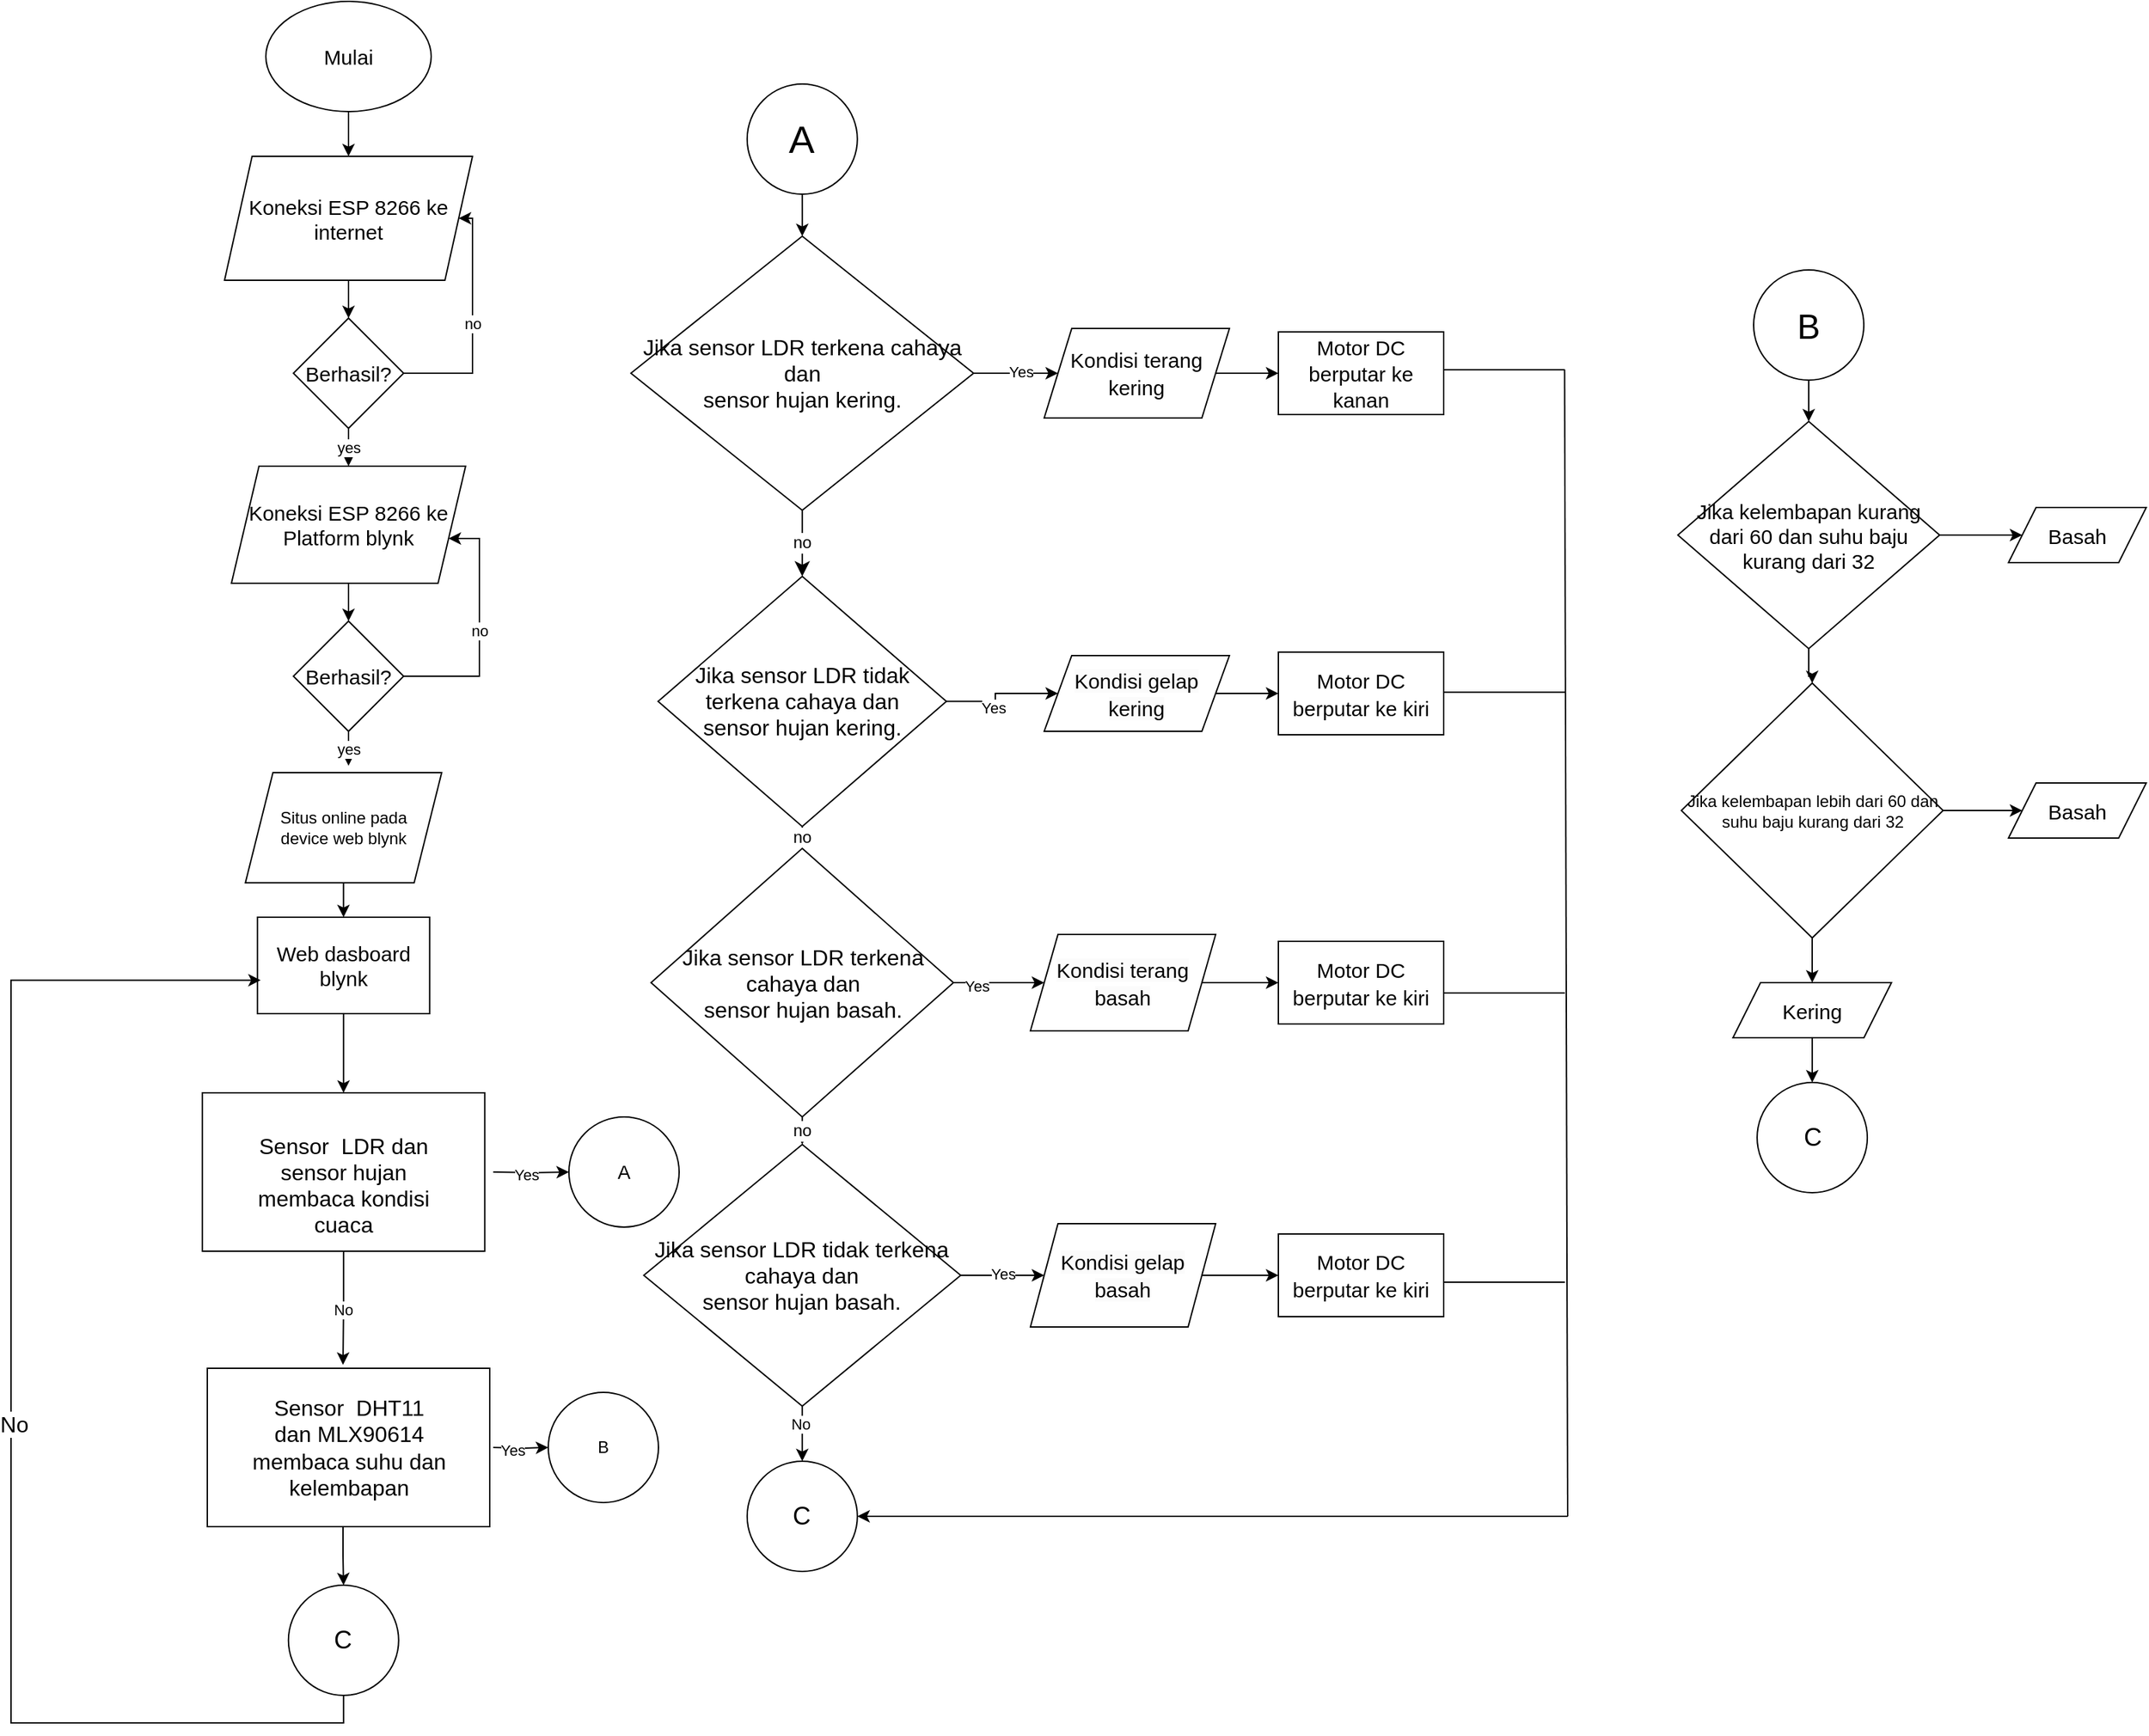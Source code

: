 <mxfile version="21.7.1" type="github">
  <diagram name="Page-1" id="zEenxiM1ftg-XQKxr-S7">
    <mxGraphModel dx="2707" dy="1008" grid="1" gridSize="10" guides="1" tooltips="1" connect="1" arrows="1" fold="1" page="1" pageScale="1" pageWidth="850" pageHeight="1100" math="0" shadow="0">
      <root>
        <mxCell id="0" />
        <mxCell id="1" parent="0" />
        <mxCell id="y-kRnRBMzpcOdpwqVINh-3" value="" style="edgeStyle=orthogonalEdgeStyle;rounded=0;orthogonalLoop=1;jettySize=auto;html=1;" parent="1" source="y-kRnRBMzpcOdpwqVINh-1" target="y-kRnRBMzpcOdpwqVINh-2" edge="1">
          <mxGeometry relative="1" as="geometry" />
        </mxCell>
        <mxCell id="y-kRnRBMzpcOdpwqVINh-1" value="&lt;font style=&quot;font-size: 15px;&quot;&gt;Mulai&lt;/font&gt;" style="ellipse;whiteSpace=wrap;html=1;" parent="1" vertex="1">
          <mxGeometry x="125" y="120" width="120" height="80" as="geometry" />
        </mxCell>
        <mxCell id="y-kRnRBMzpcOdpwqVINh-5" value="" style="edgeStyle=orthogonalEdgeStyle;rounded=0;orthogonalLoop=1;jettySize=auto;html=1;" parent="1" source="y-kRnRBMzpcOdpwqVINh-2" target="y-kRnRBMzpcOdpwqVINh-4" edge="1">
          <mxGeometry relative="1" as="geometry" />
        </mxCell>
        <mxCell id="y-kRnRBMzpcOdpwqVINh-2" value="&lt;font style=&quot;font-size: 15px;&quot;&gt;Koneksi ESP 8266 ke internet&lt;/font&gt;" style="shape=parallelogram;perimeter=parallelogramPerimeter;whiteSpace=wrap;html=1;fixedSize=1;" parent="1" vertex="1">
          <mxGeometry x="95" y="232.5" width="180" height="90" as="geometry" />
        </mxCell>
        <mxCell id="y-kRnRBMzpcOdpwqVINh-6" value="no" style="edgeStyle=orthogonalEdgeStyle;rounded=0;orthogonalLoop=1;jettySize=auto;html=1;entryX=1;entryY=0.5;entryDx=0;entryDy=0;" parent="1" source="y-kRnRBMzpcOdpwqVINh-4" target="y-kRnRBMzpcOdpwqVINh-2" edge="1">
          <mxGeometry relative="1" as="geometry">
            <mxPoint x="255" y="260" as="targetPoint" />
            <Array as="points">
              <mxPoint x="275" y="390" />
              <mxPoint x="275" y="278" />
            </Array>
          </mxGeometry>
        </mxCell>
        <mxCell id="y-kRnRBMzpcOdpwqVINh-8" value="yes" style="edgeStyle=orthogonalEdgeStyle;rounded=0;orthogonalLoop=1;jettySize=auto;html=1;" parent="1" source="y-kRnRBMzpcOdpwqVINh-4" target="y-kRnRBMzpcOdpwqVINh-7" edge="1">
          <mxGeometry relative="1" as="geometry" />
        </mxCell>
        <mxCell id="y-kRnRBMzpcOdpwqVINh-4" value="&lt;font style=&quot;font-size: 15px;&quot;&gt;Berhasil?&lt;/font&gt;" style="rhombus;whiteSpace=wrap;html=1;" parent="1" vertex="1">
          <mxGeometry x="145" y="350" width="80" height="80" as="geometry" />
        </mxCell>
        <mxCell id="y-kRnRBMzpcOdpwqVINh-10" value="" style="edgeStyle=orthogonalEdgeStyle;rounded=0;orthogonalLoop=1;jettySize=auto;html=1;" parent="1" source="y-kRnRBMzpcOdpwqVINh-7" target="y-kRnRBMzpcOdpwqVINh-9" edge="1">
          <mxGeometry relative="1" as="geometry" />
        </mxCell>
        <mxCell id="y-kRnRBMzpcOdpwqVINh-7" value="&lt;font style=&quot;font-size: 15px;&quot;&gt;Koneksi ESP 8266 ke Platform blynk&lt;/font&gt;" style="shape=parallelogram;perimeter=parallelogramPerimeter;whiteSpace=wrap;html=1;fixedSize=1;" parent="1" vertex="1">
          <mxGeometry x="100" y="457.5" width="170" height="85" as="geometry" />
        </mxCell>
        <mxCell id="y-kRnRBMzpcOdpwqVINh-11" value="no" style="edgeStyle=orthogonalEdgeStyle;rounded=0;orthogonalLoop=1;jettySize=auto;html=1;" parent="1" source="y-kRnRBMzpcOdpwqVINh-9" target="y-kRnRBMzpcOdpwqVINh-7" edge="1">
          <mxGeometry relative="1" as="geometry">
            <mxPoint x="295" y="500" as="targetPoint" />
            <Array as="points">
              <mxPoint x="280" y="610" />
              <mxPoint x="280" y="510" />
            </Array>
          </mxGeometry>
        </mxCell>
        <mxCell id="y-kRnRBMzpcOdpwqVINh-13" value="yes" style="edgeStyle=orthogonalEdgeStyle;rounded=0;orthogonalLoop=1;jettySize=auto;html=1;" parent="1" source="y-kRnRBMzpcOdpwqVINh-9" edge="1">
          <mxGeometry relative="1" as="geometry">
            <mxPoint x="185" y="675" as="targetPoint" />
          </mxGeometry>
        </mxCell>
        <mxCell id="y-kRnRBMzpcOdpwqVINh-9" value="&lt;font style=&quot;font-size: 15px;&quot;&gt;Berhasil?&lt;/font&gt;" style="rhombus;whiteSpace=wrap;html=1;" parent="1" vertex="1">
          <mxGeometry x="145" y="570" width="80" height="80" as="geometry" />
        </mxCell>
        <mxCell id="Hu6h2j4dnfVAz4pyyh7L-17" value="" style="edgeStyle=orthogonalEdgeStyle;rounded=0;orthogonalLoop=1;jettySize=auto;html=1;entryX=0.5;entryY=0;entryDx=0;entryDy=0;" parent="1" source="y-kRnRBMzpcOdpwqVINh-14" edge="1" target="k7QPdJe9UzR1dH5lynNa-6">
          <mxGeometry relative="1" as="geometry">
            <mxPoint x="181.4" y="890" as="targetPoint" />
          </mxGeometry>
        </mxCell>
        <mxCell id="y-kRnRBMzpcOdpwqVINh-14" value="&lt;font style=&quot;font-size: 15px;&quot;&gt;Web dasboard blynk&lt;/font&gt;" style="whiteSpace=wrap;html=1;" parent="1" vertex="1">
          <mxGeometry x="118.88" y="785" width="125" height="70" as="geometry" />
        </mxCell>
        <mxCell id="LXjlzk6qOp_CAhSYUygN-18" value="no" style="edgeStyle=none;curved=1;rounded=0;orthogonalLoop=1;jettySize=auto;html=1;fontSize=12;startSize=8;endSize=8;" parent="1" source="LXjlzk6qOp_CAhSYUygN-7" target="LXjlzk6qOp_CAhSYUygN-9" edge="1">
          <mxGeometry relative="1" as="geometry" />
        </mxCell>
        <mxCell id="kVnSp6W64oNAchR3ILVk-42" value="" style="edgeStyle=orthogonalEdgeStyle;rounded=0;orthogonalLoop=1;jettySize=auto;html=1;" parent="1" source="LXjlzk6qOp_CAhSYUygN-7" target="LXjlzk6qOp_CAhSYUygN-26" edge="1">
          <mxGeometry relative="1" as="geometry" />
        </mxCell>
        <mxCell id="_Yrf91hZ7ac_h7BNguDA-3" value="Yes" style="edgeLabel;html=1;align=center;verticalAlign=middle;resizable=0;points=[];" parent="kVnSp6W64oNAchR3ILVk-42" vertex="1" connectable="0">
          <mxGeometry x="0.093" y="1" relative="1" as="geometry">
            <mxPoint as="offset" />
          </mxGeometry>
        </mxCell>
        <mxCell id="LXjlzk6qOp_CAhSYUygN-7" value="&lt;font style=&quot;font-size: 16px;&quot;&gt;Jika sensor LDR terkena cahaya dan&lt;br&gt;sensor hujan kering.&lt;/font&gt;" style="rhombus;whiteSpace=wrap;html=1;rounded=0;fontSize=16;" parent="1" vertex="1">
          <mxGeometry x="390" y="290.5" width="248.75" height="199" as="geometry" />
        </mxCell>
        <mxCell id="LXjlzk6qOp_CAhSYUygN-19" value="no" style="edgeStyle=none;curved=1;rounded=0;orthogonalLoop=1;jettySize=auto;html=1;fontSize=12;startSize=8;endSize=8;" parent="1" source="LXjlzk6qOp_CAhSYUygN-9" target="LXjlzk6qOp_CAhSYUygN-10" edge="1">
          <mxGeometry relative="1" as="geometry" />
        </mxCell>
        <mxCell id="kVnSp6W64oNAchR3ILVk-43" value="" style="edgeStyle=orthogonalEdgeStyle;rounded=0;orthogonalLoop=1;jettySize=auto;html=1;" parent="1" source="LXjlzk6qOp_CAhSYUygN-9" target="LXjlzk6qOp_CAhSYUygN-28" edge="1">
          <mxGeometry relative="1" as="geometry" />
        </mxCell>
        <mxCell id="_Yrf91hZ7ac_h7BNguDA-4" value="Yes" style="edgeLabel;html=1;align=center;verticalAlign=middle;resizable=0;points=[];" parent="kVnSp6W64oNAchR3ILVk-43" vertex="1" connectable="0">
          <mxGeometry x="-0.216" y="-4" relative="1" as="geometry">
            <mxPoint as="offset" />
          </mxGeometry>
        </mxCell>
        <mxCell id="LXjlzk6qOp_CAhSYUygN-9" value="Jika sensor LDR tidak terkena cahaya dan&lt;br style=&quot;border-color: var(--border-color);&quot;&gt;sensor hujan kering." style="rhombus;whiteSpace=wrap;html=1;rounded=0;fontSize=16;" parent="1" vertex="1">
          <mxGeometry x="409.72" y="537.5" width="209.29" height="181.59" as="geometry" />
        </mxCell>
        <mxCell id="LXjlzk6qOp_CAhSYUygN-20" value="no" style="edgeStyle=none;curved=1;rounded=0;orthogonalLoop=1;jettySize=auto;html=1;fontSize=12;startSize=8;endSize=8;" parent="1" source="LXjlzk6qOp_CAhSYUygN-10" target="LXjlzk6qOp_CAhSYUygN-11" edge="1">
          <mxGeometry relative="1" as="geometry" />
        </mxCell>
        <mxCell id="kVnSp6W64oNAchR3ILVk-44" value="" style="edgeStyle=orthogonalEdgeStyle;rounded=0;orthogonalLoop=1;jettySize=auto;html=1;" parent="1" source="LXjlzk6qOp_CAhSYUygN-10" target="LXjlzk6qOp_CAhSYUygN-30" edge="1">
          <mxGeometry relative="1" as="geometry" />
        </mxCell>
        <mxCell id="_Yrf91hZ7ac_h7BNguDA-5" value="Yes" style="edgeLabel;html=1;align=center;verticalAlign=middle;resizable=0;points=[];" parent="kVnSp6W64oNAchR3ILVk-44" vertex="1" connectable="0">
          <mxGeometry x="-0.488" y="-2" relative="1" as="geometry">
            <mxPoint as="offset" />
          </mxGeometry>
        </mxCell>
        <mxCell id="LXjlzk6qOp_CAhSYUygN-10" value="Jika sensor LDR terkena cahaya dan&lt;br style=&quot;border-color: var(--border-color);&quot;&gt;sensor hujan basah." style="rhombus;whiteSpace=wrap;html=1;rounded=0;fontSize=16;" parent="1" vertex="1">
          <mxGeometry x="404.61" y="735" width="219.51" height="195" as="geometry" />
        </mxCell>
        <mxCell id="Hu6h2j4dnfVAz4pyyh7L-6" value="" style="edgeStyle=orthogonalEdgeStyle;rounded=0;orthogonalLoop=1;jettySize=auto;html=1;" parent="1" source="LXjlzk6qOp_CAhSYUygN-11" target="LXjlzk6qOp_CAhSYUygN-32" edge="1">
          <mxGeometry relative="1" as="geometry" />
        </mxCell>
        <mxCell id="Hu6h2j4dnfVAz4pyyh7L-7" value="Yes" style="edgeLabel;html=1;align=center;verticalAlign=middle;resizable=0;points=[];" parent="Hu6h2j4dnfVAz4pyyh7L-6" vertex="1" connectable="0">
          <mxGeometry x="-0.014" y="1" relative="1" as="geometry">
            <mxPoint as="offset" />
          </mxGeometry>
        </mxCell>
        <mxCell id="Hu6h2j4dnfVAz4pyyh7L-8" value="" style="edgeStyle=orthogonalEdgeStyle;rounded=0;orthogonalLoop=1;jettySize=auto;html=1;" parent="1" source="LXjlzk6qOp_CAhSYUygN-11" target="kVnSp6W64oNAchR3ILVk-64" edge="1">
          <mxGeometry relative="1" as="geometry" />
        </mxCell>
        <mxCell id="Hu6h2j4dnfVAz4pyyh7L-9" value="No" style="edgeLabel;html=1;align=center;verticalAlign=middle;resizable=0;points=[];" parent="Hu6h2j4dnfVAz4pyyh7L-8" vertex="1" connectable="0">
          <mxGeometry x="-0.388" y="-2" relative="1" as="geometry">
            <mxPoint as="offset" />
          </mxGeometry>
        </mxCell>
        <mxCell id="LXjlzk6qOp_CAhSYUygN-11" value="Jika sensor LDR tidak terkena cahaya dan&lt;br style=&quot;border-color: var(--border-color);&quot;&gt;sensor hujan basah." style="rhombus;whiteSpace=wrap;html=1;rounded=0;fontSize=16;" parent="1" vertex="1">
          <mxGeometry x="399.34" y="950" width="230.06" height="190" as="geometry" />
        </mxCell>
        <mxCell id="kVnSp6W64oNAchR3ILVk-49" value="" style="edgeStyle=orthogonalEdgeStyle;rounded=0;orthogonalLoop=1;jettySize=auto;html=1;" parent="1" source="LXjlzk6qOp_CAhSYUygN-26" target="LXjlzk6qOp_CAhSYUygN-35" edge="1">
          <mxGeometry relative="1" as="geometry" />
        </mxCell>
        <mxCell id="LXjlzk6qOp_CAhSYUygN-26" value="&lt;font style=&quot;font-size: 15px;&quot;&gt;Kondisi terang kering&lt;/font&gt;" style="shape=parallelogram;perimeter=parallelogramPerimeter;whiteSpace=wrap;html=1;fixedSize=1;fontSize=16;rounded=0;" parent="1" vertex="1">
          <mxGeometry x="690" y="357.5" width="134.47" height="65" as="geometry" />
        </mxCell>
        <mxCell id="kVnSp6W64oNAchR3ILVk-50" value="" style="edgeStyle=orthogonalEdgeStyle;rounded=0;orthogonalLoop=1;jettySize=auto;html=1;" parent="1" source="LXjlzk6qOp_CAhSYUygN-28" target="LXjlzk6qOp_CAhSYUygN-37" edge="1">
          <mxGeometry relative="1" as="geometry" />
        </mxCell>
        <mxCell id="LXjlzk6qOp_CAhSYUygN-28" value="&lt;span style=&quot;color: rgb(0, 0, 0); font-family: Helvetica; font-style: normal; font-variant-ligatures: normal; font-variant-caps: normal; font-weight: 400; letter-spacing: normal; orphans: 2; text-align: center; text-indent: 0px; text-transform: none; widows: 2; word-spacing: 0px; -webkit-text-stroke-width: 0px; background-color: rgb(251, 251, 251); text-decoration-thickness: initial; text-decoration-style: initial; text-decoration-color: initial; float: none; display: inline !important;&quot;&gt;&lt;font style=&quot;font-size: 15px;&quot;&gt;Kondisi gelap kering&lt;/font&gt;&lt;/span&gt;" style="shape=parallelogram;perimeter=parallelogramPerimeter;whiteSpace=wrap;html=1;fixedSize=1;fontSize=16;rounded=0;" parent="1" vertex="1">
          <mxGeometry x="690" y="595" width="134.47" height="55" as="geometry" />
        </mxCell>
        <mxCell id="kVnSp6W64oNAchR3ILVk-51" value="" style="edgeStyle=orthogonalEdgeStyle;rounded=0;orthogonalLoop=1;jettySize=auto;html=1;" parent="1" source="LXjlzk6qOp_CAhSYUygN-30" target="LXjlzk6qOp_CAhSYUygN-38" edge="1">
          <mxGeometry relative="1" as="geometry" />
        </mxCell>
        <mxCell id="LXjlzk6qOp_CAhSYUygN-30" value="&lt;span style=&quot;color: rgb(0, 0, 0); font-family: Helvetica; font-style: normal; font-variant-ligatures: normal; font-variant-caps: normal; font-weight: 400; letter-spacing: normal; orphans: 2; text-align: center; text-indent: 0px; text-transform: none; widows: 2; word-spacing: 0px; -webkit-text-stroke-width: 0px; background-color: rgb(251, 251, 251); text-decoration-thickness: initial; text-decoration-style: initial; text-decoration-color: initial; float: none; display: inline !important;&quot;&gt;&lt;font style=&quot;font-size: 15px;&quot;&gt;Kondisi terang basah&lt;/font&gt;&lt;/span&gt;" style="shape=parallelogram;perimeter=parallelogramPerimeter;whiteSpace=wrap;html=1;fixedSize=1;fontSize=16;rounded=0;" parent="1" vertex="1">
          <mxGeometry x="680" y="797.5" width="134.47" height="70" as="geometry" />
        </mxCell>
        <mxCell id="Hu6h2j4dnfVAz4pyyh7L-3" style="edgeStyle=orthogonalEdgeStyle;rounded=0;orthogonalLoop=1;jettySize=auto;html=1;entryX=0;entryY=0.5;entryDx=0;entryDy=0;" parent="1" source="LXjlzk6qOp_CAhSYUygN-32" target="LXjlzk6qOp_CAhSYUygN-39" edge="1">
          <mxGeometry relative="1" as="geometry" />
        </mxCell>
        <mxCell id="LXjlzk6qOp_CAhSYUygN-32" value="&lt;span style=&quot;color: rgb(0, 0, 0); font-family: Helvetica; font-style: normal; font-variant-ligatures: normal; font-variant-caps: normal; font-weight: 400; letter-spacing: normal; orphans: 2; text-align: center; text-indent: 0px; text-transform: none; widows: 2; word-spacing: 0px; -webkit-text-stroke-width: 0px; background-color: rgb(251, 251, 251); text-decoration-thickness: initial; text-decoration-style: initial; text-decoration-color: initial; float: none; display: inline !important;&quot;&gt;&lt;font style=&quot;font-size: 15px;&quot;&gt;Kondisi gelap basah&lt;/font&gt;&lt;/span&gt;" style="shape=parallelogram;perimeter=parallelogramPerimeter;whiteSpace=wrap;html=1;fixedSize=1;fontSize=16;rounded=0;" parent="1" vertex="1">
          <mxGeometry x="680" y="1007.5" width="134.47" height="75" as="geometry" />
        </mxCell>
        <mxCell id="LXjlzk6qOp_CAhSYUygN-35" value="&lt;font style=&quot;font-size: 15px;&quot;&gt;Motor DC berputar ke kanan&lt;/font&gt;" style="whiteSpace=wrap;html=1;fontSize=16;rounded=0;" parent="1" vertex="1">
          <mxGeometry x="860" y="360" width="120" height="60" as="geometry" />
        </mxCell>
        <mxCell id="LXjlzk6qOp_CAhSYUygN-37" value="&lt;font style=&quot;font-size: 15px;&quot;&gt;Motor DC berputar ke kiri&lt;/font&gt;" style="whiteSpace=wrap;html=1;fontSize=16;rounded=0;" parent="1" vertex="1">
          <mxGeometry x="860" y="592.5" width="120" height="60" as="geometry" />
        </mxCell>
        <mxCell id="LXjlzk6qOp_CAhSYUygN-38" value="&lt;font style=&quot;font-size: 15px;&quot;&gt;Motor DC berputar ke kiri&lt;/font&gt;" style="whiteSpace=wrap;html=1;fontSize=16;rounded=0;" parent="1" vertex="1">
          <mxGeometry x="860" y="802.5" width="120" height="60" as="geometry" />
        </mxCell>
        <mxCell id="LXjlzk6qOp_CAhSYUygN-39" value="&lt;font style=&quot;font-size: 15px;&quot;&gt;Motor DC berputar ke kiri&lt;/font&gt;" style="whiteSpace=wrap;html=1;fontSize=16;rounded=0;" parent="1" vertex="1">
          <mxGeometry x="860" y="1015" width="120" height="60" as="geometry" />
        </mxCell>
        <mxCell id="Hu6h2j4dnfVAz4pyyh7L-15" style="edgeStyle=orthogonalEdgeStyle;rounded=0;orthogonalLoop=1;jettySize=auto;html=1;entryX=0.5;entryY=0;entryDx=0;entryDy=0;" parent="1" source="kVnSp6W64oNAchR3ILVk-6" target="LXjlzk6qOp_CAhSYUygN-7" edge="1">
          <mxGeometry relative="1" as="geometry" />
        </mxCell>
        <mxCell id="kVnSp6W64oNAchR3ILVk-6" value="&lt;font style=&quot;font-size: 28px;&quot;&gt;A&lt;/font&gt;" style="ellipse;whiteSpace=wrap;html=1;" parent="1" vertex="1">
          <mxGeometry x="474.37" y="180" width="80" height="80" as="geometry" />
        </mxCell>
        <mxCell id="kVnSp6W64oNAchR3ILVk-26" value="" style="edgeStyle=orthogonalEdgeStyle;rounded=0;orthogonalLoop=1;jettySize=auto;html=1;" parent="1" source="kVnSp6W64oNAchR3ILVk-14" target="kVnSp6W64oNAchR3ILVk-15" edge="1">
          <mxGeometry relative="1" as="geometry" />
        </mxCell>
        <mxCell id="kVnSp6W64oNAchR3ILVk-14" value="&lt;font style=&quot;font-size: 25px;&quot;&gt;B&lt;/font&gt;" style="ellipse;whiteSpace=wrap;html=1;aspect=fixed;" parent="1" vertex="1">
          <mxGeometry x="1205" y="315" width="80" height="80" as="geometry" />
        </mxCell>
        <mxCell id="kVnSp6W64oNAchR3ILVk-24" value="" style="edgeStyle=orthogonalEdgeStyle;rounded=0;orthogonalLoop=1;jettySize=auto;html=1;" parent="1" source="kVnSp6W64oNAchR3ILVk-15" target="kVnSp6W64oNAchR3ILVk-19" edge="1">
          <mxGeometry relative="1" as="geometry" />
        </mxCell>
        <mxCell id="kVnSp6W64oNAchR3ILVk-29" value="" style="edgeStyle=orthogonalEdgeStyle;rounded=0;orthogonalLoop=1;jettySize=auto;html=1;" parent="1" source="kVnSp6W64oNAchR3ILVk-15" target="kVnSp6W64oNAchR3ILVk-28" edge="1">
          <mxGeometry relative="1" as="geometry" />
        </mxCell>
        <mxCell id="kVnSp6W64oNAchR3ILVk-15" value="&lt;font style=&quot;font-size: 15px;&quot;&gt;Jika kelembapan kurang dari 60 dan suhu baju kurang dari 32&lt;/font&gt;" style="rhombus;whiteSpace=wrap;html=1;" parent="1" vertex="1">
          <mxGeometry x="1150" y="425" width="190" height="165" as="geometry" />
        </mxCell>
        <mxCell id="kVnSp6W64oNAchR3ILVk-31" value="" style="edgeStyle=orthogonalEdgeStyle;rounded=0;orthogonalLoop=1;jettySize=auto;html=1;" parent="1" source="kVnSp6W64oNAchR3ILVk-19" target="kVnSp6W64oNAchR3ILVk-30" edge="1">
          <mxGeometry relative="1" as="geometry" />
        </mxCell>
        <mxCell id="kVnSp6W64oNAchR3ILVk-33" value="" style="edgeStyle=orthogonalEdgeStyle;rounded=0;orthogonalLoop=1;jettySize=auto;html=1;" parent="1" source="kVnSp6W64oNAchR3ILVk-19" target="kVnSp6W64oNAchR3ILVk-32" edge="1">
          <mxGeometry relative="1" as="geometry" />
        </mxCell>
        <mxCell id="kVnSp6W64oNAchR3ILVk-19" value="Jika kelembapan lebih dari 60 dan suhu baju kurang dari 32" style="rhombus;whiteSpace=wrap;html=1;" parent="1" vertex="1">
          <mxGeometry x="1152.54" y="615" width="190" height="185" as="geometry" />
        </mxCell>
        <mxCell id="kVnSp6W64oNAchR3ILVk-28" value="&lt;font style=&quot;font-size: 15px;&quot;&gt;Basah&lt;/font&gt;" style="shape=parallelogram;perimeter=parallelogramPerimeter;whiteSpace=wrap;html=1;fixedSize=1;" parent="1" vertex="1">
          <mxGeometry x="1390" y="487.5" width="100" height="40" as="geometry" />
        </mxCell>
        <mxCell id="kVnSp6W64oNAchR3ILVk-30" value="&lt;font style=&quot;font-size: 15px;&quot;&gt;Basah&lt;/font&gt;" style="shape=parallelogram;perimeter=parallelogramPerimeter;whiteSpace=wrap;html=1;fixedSize=1;" parent="1" vertex="1">
          <mxGeometry x="1390" y="687.5" width="100" height="40" as="geometry" />
        </mxCell>
        <mxCell id="kVnSp6W64oNAchR3ILVk-63" value="" style="edgeStyle=orthogonalEdgeStyle;rounded=0;orthogonalLoop=1;jettySize=auto;html=1;" parent="1" source="kVnSp6W64oNAchR3ILVk-32" target="kVnSp6W64oNAchR3ILVk-62" edge="1">
          <mxGeometry relative="1" as="geometry" />
        </mxCell>
        <mxCell id="kVnSp6W64oNAchR3ILVk-32" value="&lt;font style=&quot;font-size: 15px;&quot;&gt;Kering&lt;/font&gt;" style="shape=parallelogram;perimeter=parallelogramPerimeter;whiteSpace=wrap;html=1;fixedSize=1;" parent="1" vertex="1">
          <mxGeometry x="1190" y="832.5" width="115.07" height="40" as="geometry" />
        </mxCell>
        <mxCell id="kVnSp6W64oNAchR3ILVk-62" value="&lt;span style=&quot;font-size: 18px;&quot;&gt;C&lt;/span&gt;" style="ellipse;whiteSpace=wrap;html=1;" parent="1" vertex="1">
          <mxGeometry x="1207.535" y="905" width="80" height="80" as="geometry" />
        </mxCell>
        <mxCell id="kVnSp6W64oNAchR3ILVk-64" value="&lt;font style=&quot;font-size: 18px;&quot;&gt;C&lt;/font&gt;" style="ellipse;whiteSpace=wrap;html=1;" parent="1" vertex="1">
          <mxGeometry x="474.375" y="1180" width="80" height="80" as="geometry" />
        </mxCell>
        <mxCell id="_Yrf91hZ7ac_h7BNguDA-2" value="" style="endArrow=none;html=1;rounded=0;" parent="1" edge="1">
          <mxGeometry width="50" height="50" relative="1" as="geometry">
            <mxPoint x="1070" y="1220" as="sourcePoint" />
            <mxPoint x="1067.76" y="387.5" as="targetPoint" />
          </mxGeometry>
        </mxCell>
        <mxCell id="Hu6h2j4dnfVAz4pyyh7L-14" value="" style="endArrow=none;html=1;rounded=0;exitX=1;exitY=0.5;exitDx=0;exitDy=0;" parent="1" edge="1">
          <mxGeometry width="50" height="50" relative="1" as="geometry">
            <mxPoint x="980" y="621.59" as="sourcePoint" />
            <mxPoint x="1068" y="621.59" as="targetPoint" />
          </mxGeometry>
        </mxCell>
        <mxCell id="Hu6h2j4dnfVAz4pyyh7L-27" value="&lt;font style=&quot;font-size: 14px;&quot;&gt;A&lt;/font&gt;" style="ellipse;whiteSpace=wrap;html=1;" parent="1" vertex="1">
          <mxGeometry x="344.995" y="930" width="80" height="80" as="geometry" />
        </mxCell>
        <mxCell id="Hu6h2j4dnfVAz4pyyh7L-39" value="" style="edgeStyle=orthogonalEdgeStyle;rounded=0;orthogonalLoop=1;jettySize=auto;html=1;" parent="1" source="Hu6h2j4dnfVAz4pyyh7L-38" target="y-kRnRBMzpcOdpwqVINh-14" edge="1">
          <mxGeometry relative="1" as="geometry" />
        </mxCell>
        <mxCell id="Hu6h2j4dnfVAz4pyyh7L-38" value="Situs online pada&lt;br&gt;device web blynk" style="shape=parallelogram;perimeter=parallelogramPerimeter;whiteSpace=wrap;html=1;fixedSize=1;" parent="1" vertex="1">
          <mxGeometry x="110.13" y="680" width="142.5" height="80" as="geometry" />
        </mxCell>
        <mxCell id="Hu6h2j4dnfVAz4pyyh7L-43" value="" style="edgeStyle=orthogonalEdgeStyle;rounded=0;orthogonalLoop=1;jettySize=auto;html=1;" parent="1" source="k7QPdJe9UzR1dH5lynNa-6" edge="1">
          <mxGeometry relative="1" as="geometry">
            <mxPoint x="181" y="1110" as="targetPoint" />
            <mxPoint x="181.429" y="1049.964" as="sourcePoint" />
          </mxGeometry>
        </mxCell>
        <mxCell id="Hu6h2j4dnfVAz4pyyh7L-45" value="No" style="edgeLabel;html=1;align=center;verticalAlign=middle;resizable=0;points=[];" parent="Hu6h2j4dnfVAz4pyyh7L-43" vertex="1" connectable="0">
          <mxGeometry x="0.021" y="-1" relative="1" as="geometry">
            <mxPoint as="offset" />
          </mxGeometry>
        </mxCell>
        <mxCell id="Hu6h2j4dnfVAz4pyyh7L-44" value="" style="edgeStyle=orthogonalEdgeStyle;rounded=0;orthogonalLoop=1;jettySize=auto;html=1;" parent="1" target="Hu6h2j4dnfVAz4pyyh7L-27" edge="1">
          <mxGeometry relative="1" as="geometry">
            <mxPoint x="290.0" y="970" as="sourcePoint" />
          </mxGeometry>
        </mxCell>
        <mxCell id="Hu6h2j4dnfVAz4pyyh7L-46" value="Yes" style="edgeLabel;html=1;align=center;verticalAlign=middle;resizable=0;points=[];" parent="Hu6h2j4dnfVAz4pyyh7L-44" vertex="1" connectable="0">
          <mxGeometry x="-0.145" y="-1" relative="1" as="geometry">
            <mxPoint as="offset" />
          </mxGeometry>
        </mxCell>
        <mxCell id="Hu6h2j4dnfVAz4pyyh7L-47" value="" style="endArrow=none;html=1;rounded=0;exitX=1;exitY=0.5;exitDx=0;exitDy=0;" parent="1" edge="1">
          <mxGeometry width="50" height="50" relative="1" as="geometry">
            <mxPoint x="980" y="387.5" as="sourcePoint" />
            <mxPoint x="1068" y="387.5" as="targetPoint" />
          </mxGeometry>
        </mxCell>
        <mxCell id="Hu6h2j4dnfVAz4pyyh7L-54" value="" style="edgeStyle=orthogonalEdgeStyle;rounded=0;orthogonalLoop=1;jettySize=auto;html=1;" parent="1" target="Hu6h2j4dnfVAz4pyyh7L-53" edge="1">
          <mxGeometry relative="1" as="geometry">
            <mxPoint x="290.0" y="1170" as="sourcePoint" />
          </mxGeometry>
        </mxCell>
        <mxCell id="gNb4n_riWi-4zhmhALAo-2" value="Yes" style="edgeLabel;html=1;align=center;verticalAlign=middle;resizable=0;points=[];" parent="Hu6h2j4dnfVAz4pyyh7L-54" vertex="1" connectable="0">
          <mxGeometry x="-0.305" y="-1" relative="1" as="geometry">
            <mxPoint as="offset" />
          </mxGeometry>
        </mxCell>
        <mxCell id="dsXdGWLYEAB62rZqZ-uf-1" style="edgeStyle=orthogonalEdgeStyle;rounded=0;orthogonalLoop=1;jettySize=auto;html=1;entryX=0.019;entryY=0.653;entryDx=0;entryDy=0;entryPerimeter=0;exitX=0.5;exitY=1;exitDx=0;exitDy=0;" parent="1" source="k7QPdJe9UzR1dH5lynNa-1" edge="1" target="y-kRnRBMzpcOdpwqVINh-14">
          <mxGeometry relative="1" as="geometry">
            <mxPoint x="110" y="840" as="targetPoint" />
            <Array as="points">
              <mxPoint x="181" y="1370" />
              <mxPoint x="-60" y="1370" />
              <mxPoint x="-60" y="831" />
            </Array>
            <mxPoint x="180" y="1370" as="sourcePoint" />
          </mxGeometry>
        </mxCell>
        <mxCell id="dsXdGWLYEAB62rZqZ-uf-2" value="&lt;font style=&quot;font-size: 16px;&quot;&gt;No&lt;/font&gt;" style="edgeLabel;html=1;align=center;verticalAlign=middle;resizable=0;points=[];" parent="dsXdGWLYEAB62rZqZ-uf-1" vertex="1" connectable="0">
          <mxGeometry x="-0.025" y="-2" relative="1" as="geometry">
            <mxPoint as="offset" />
          </mxGeometry>
        </mxCell>
        <mxCell id="k7QPdJe9UzR1dH5lynNa-2" value="" style="edgeStyle=orthogonalEdgeStyle;rounded=0;orthogonalLoop=1;jettySize=auto;html=1;" edge="1" parent="1" source="k7QPdJe9UzR1dH5lynNa-7" target="k7QPdJe9UzR1dH5lynNa-1">
          <mxGeometry relative="1" as="geometry">
            <mxPoint x="181.429" y="1249.964" as="sourcePoint" />
            <Array as="points">
              <mxPoint x="181" y="1249" />
            </Array>
          </mxGeometry>
        </mxCell>
        <mxCell id="Hu6h2j4dnfVAz4pyyh7L-53" value="B" style="ellipse;whiteSpace=wrap;html=1;" parent="1" vertex="1">
          <mxGeometry x="330" y="1130" width="80" height="80" as="geometry" />
        </mxCell>
        <mxCell id="gNb4n_riWi-4zhmhALAo-9" value="" style="endArrow=none;html=1;rounded=0;exitX=1;exitY=0.5;exitDx=0;exitDy=0;" parent="1" edge="1">
          <mxGeometry width="50" height="50" relative="1" as="geometry">
            <mxPoint x="980" y="840" as="sourcePoint" />
            <mxPoint x="1068" y="840" as="targetPoint" />
          </mxGeometry>
        </mxCell>
        <mxCell id="gNb4n_riWi-4zhmhALAo-10" value="" style="endArrow=none;html=1;rounded=0;exitX=1;exitY=0.5;exitDx=0;exitDy=0;" parent="1" edge="1">
          <mxGeometry width="50" height="50" relative="1" as="geometry">
            <mxPoint x="980" y="1050" as="sourcePoint" />
            <mxPoint x="1068" y="1050" as="targetPoint" />
          </mxGeometry>
        </mxCell>
        <mxCell id="gNb4n_riWi-4zhmhALAo-11" value="" style="endArrow=classic;html=1;rounded=0;entryX=1;entryY=0.5;entryDx=0;entryDy=0;" parent="1" target="kVnSp6W64oNAchR3ILVk-64" edge="1">
          <mxGeometry width="50" height="50" relative="1" as="geometry">
            <mxPoint x="1070" y="1220" as="sourcePoint" />
            <mxPoint x="824.47" y="1210" as="targetPoint" />
          </mxGeometry>
        </mxCell>
        <mxCell id="k7QPdJe9UzR1dH5lynNa-1" value="&lt;font style=&quot;font-size: 18px;&quot;&gt;C&lt;/font&gt;" style="ellipse;whiteSpace=wrap;html=1;" vertex="1" parent="1">
          <mxGeometry x="141.385" y="1270" width="80" height="80" as="geometry" />
        </mxCell>
        <mxCell id="k7QPdJe9UzR1dH5lynNa-6" value="&lt;font style=&quot;font-size: 16px;&quot;&gt;&lt;br style=&quot;border-color: var(--border-color);&quot;&gt;Sensor&amp;nbsp; LDR dan&lt;br style=&quot;border-color: var(--border-color);&quot;&gt;sensor hujan&lt;br style=&quot;border-color: var(--border-color);&quot;&gt;membaca kondisi&lt;br style=&quot;border-color: var(--border-color);&quot;&gt;cuaca&lt;/font&gt;" style="rounded=0;whiteSpace=wrap;html=1;" vertex="1" parent="1">
          <mxGeometry x="78.88" y="912.5" width="205" height="115" as="geometry" />
        </mxCell>
        <mxCell id="k7QPdJe9UzR1dH5lynNa-7" value="&lt;font style=&quot;font-size: 16px;&quot;&gt;Sensor&amp;nbsp; DHT11&lt;br style=&quot;border-color: var(--border-color);&quot;&gt;dan MLX90614&lt;br style=&quot;border-color: var(--border-color);&quot;&gt;membaca suhu dan&lt;br style=&quot;border-color: var(--border-color);&quot;&gt;kelembapan&lt;/font&gt;" style="rounded=0;whiteSpace=wrap;html=1;" vertex="1" parent="1">
          <mxGeometry x="82.5" y="1112.5" width="205" height="115" as="geometry" />
        </mxCell>
      </root>
    </mxGraphModel>
  </diagram>
</mxfile>
